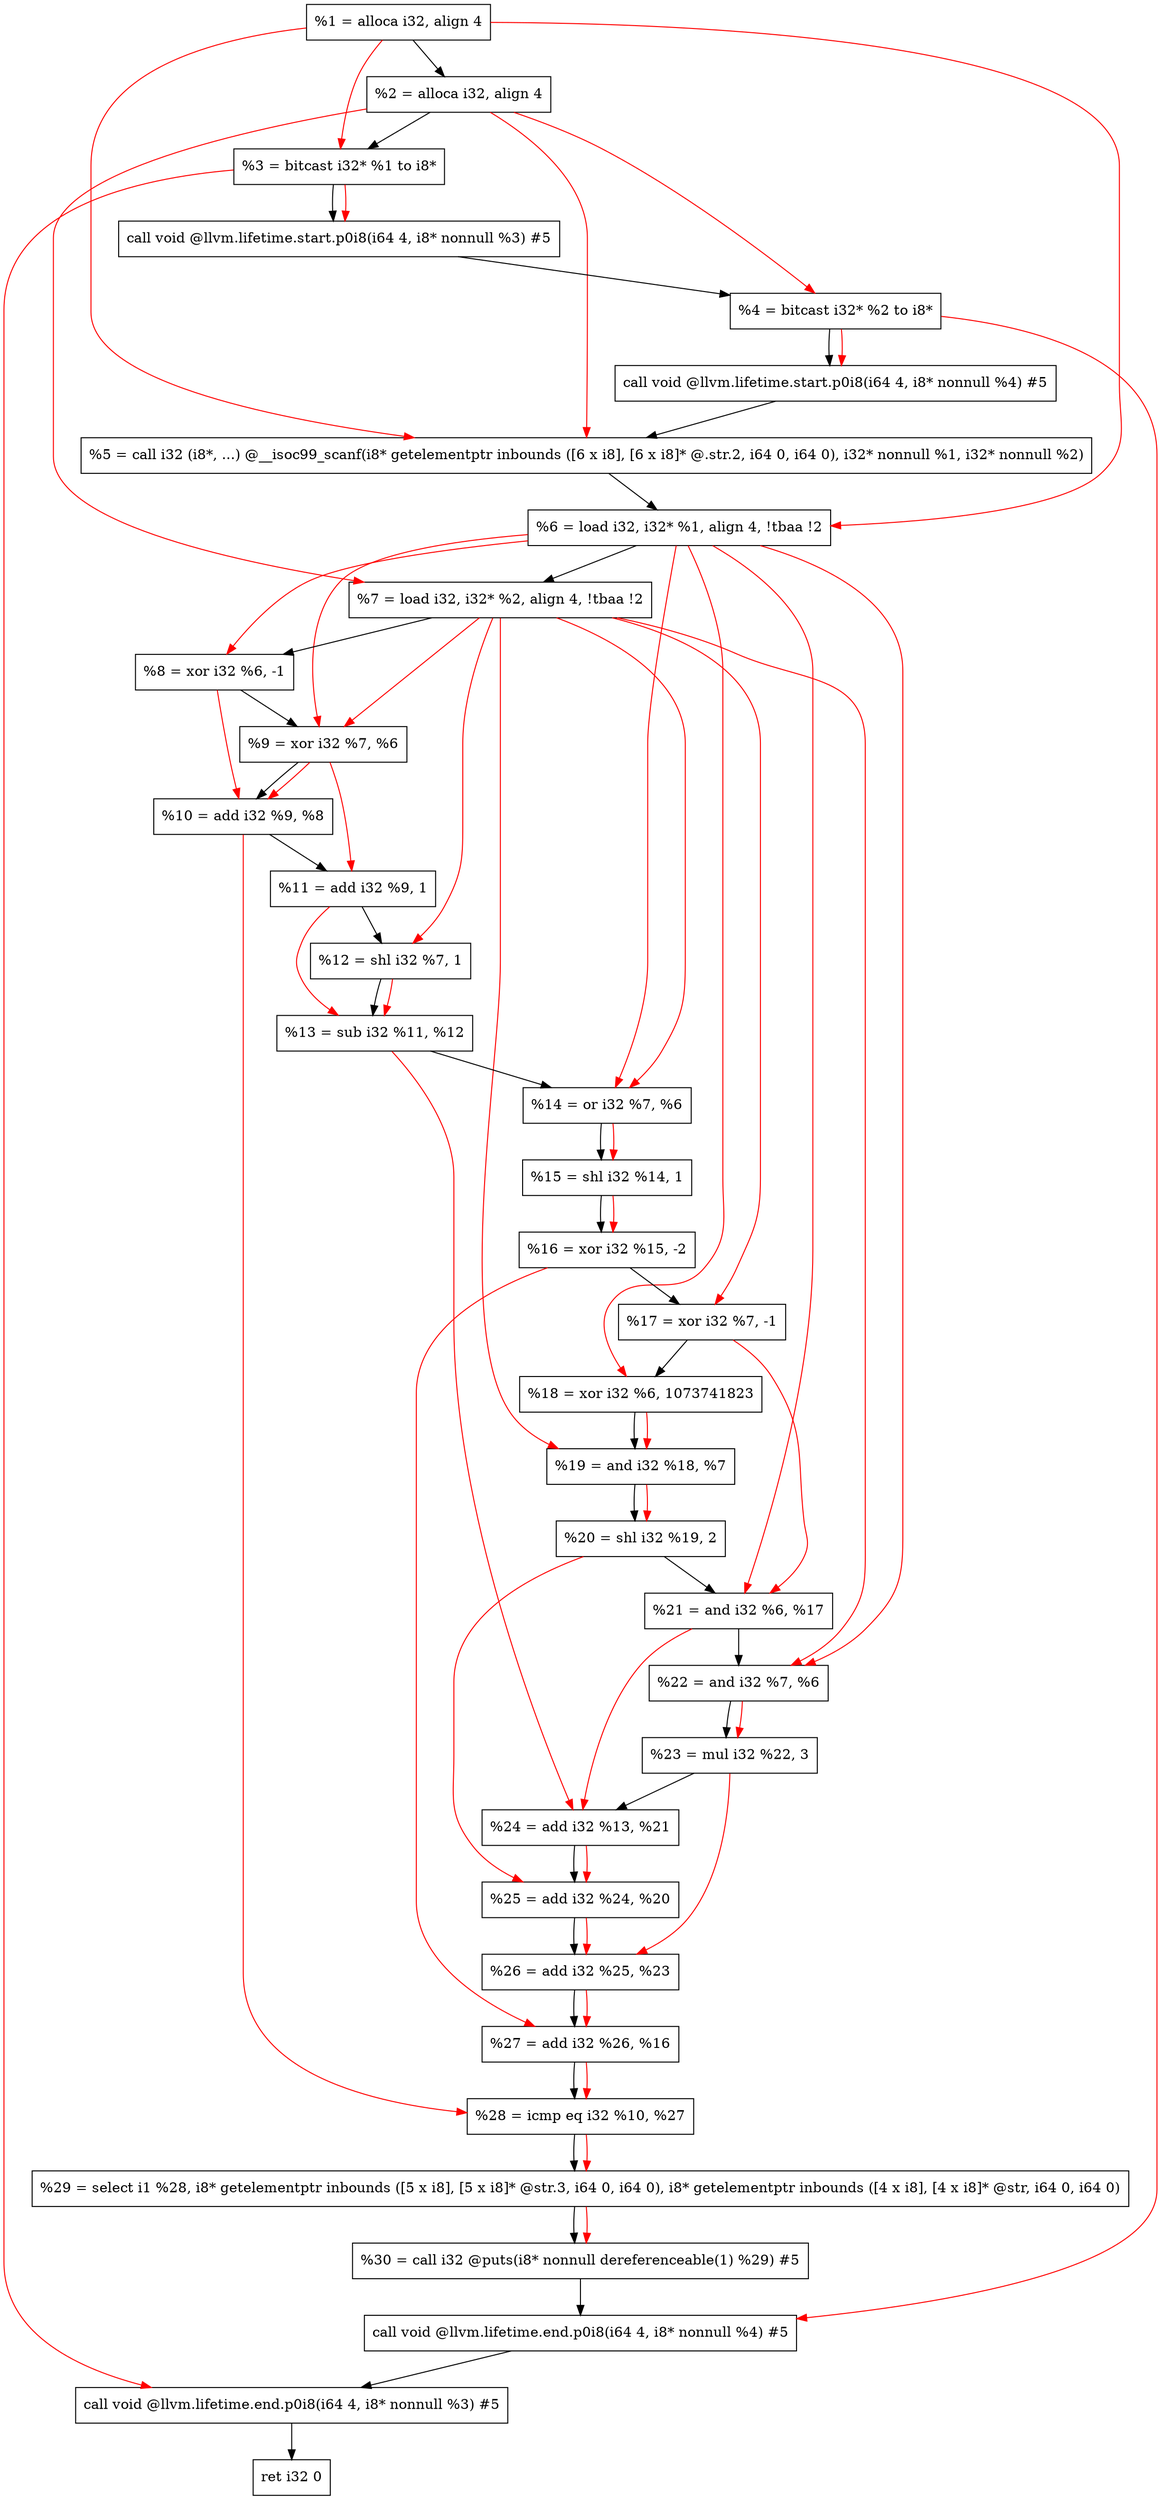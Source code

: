 digraph "DFG for'main' function" {
	Node0x1cc6b88[shape=record, label="  %1 = alloca i32, align 4"];
	Node0x1cc6c08[shape=record, label="  %2 = alloca i32, align 4"];
	Node0x1cc6c98[shape=record, label="  %3 = bitcast i32* %1 to i8*"];
	Node0x1cc70f8[shape=record, label="  call void @llvm.lifetime.start.p0i8(i64 4, i8* nonnull %3) #5"];
	Node0x1cc71d8[shape=record, label="  %4 = bitcast i32* %2 to i8*"];
	Node0x1cc72f8[shape=record, label="  call void @llvm.lifetime.start.p0i8(i64 4, i8* nonnull %4) #5"];
	Node0x1cc7530[shape=record, label="  %5 = call i32 (i8*, ...) @__isoc99_scanf(i8* getelementptr inbounds ([6 x i8], [6 x i8]* @.str.2, i64 0, i64 0), i32* nonnull %1, i32* nonnull %2)"];
	Node0x1cc75e8[shape=record, label="  %6 = load i32, i32* %1, align 4, !tbaa !2"];
	Node0x1cc8558[shape=record, label="  %7 = load i32, i32* %2, align 4, !tbaa !2"];
	Node0x1cc8be0[shape=record, label="  %8 = xor i32 %6, -1"];
	Node0x1cc8c50[shape=record, label="  %9 = xor i32 %7, %6"];
	Node0x1cc8cc0[shape=record, label="  %10 = add i32 %9, %8"];
	Node0x1cc8d30[shape=record, label="  %11 = add i32 %9, 1"];
	Node0x1cc8da0[shape=record, label="  %12 = shl i32 %7, 1"];
	Node0x1cc8e10[shape=record, label="  %13 = sub i32 %11, %12"];
	Node0x1cc8e80[shape=record, label="  %14 = or i32 %7, %6"];
	Node0x1cc8ef0[shape=record, label="  %15 = shl i32 %14, 1"];
	Node0x1cc8f60[shape=record, label="  %16 = xor i32 %15, -2"];
	Node0x1cc8fd0[shape=record, label="  %17 = xor i32 %7, -1"];
	Node0x1cc9040[shape=record, label="  %18 = xor i32 %6, 1073741823"];
	Node0x1cc90b0[shape=record, label="  %19 = and i32 %18, %7"];
	Node0x1cc9120[shape=record, label="  %20 = shl i32 %19, 2"];
	Node0x1cc9190[shape=record, label="  %21 = and i32 %6, %17"];
	Node0x1cc9200[shape=record, label="  %22 = and i32 %7, %6"];
	Node0x1cc9270[shape=record, label="  %23 = mul i32 %22, 3"];
	Node0x1cc92e0[shape=record, label="  %24 = add i32 %13, %21"];
	Node0x1cc9350[shape=record, label="  %25 = add i32 %24, %20"];
	Node0x1cc93c0[shape=record, label="  %26 = add i32 %25, %23"];
	Node0x1cc9430[shape=record, label="  %27 = add i32 %26, %16"];
	Node0x1cc94a0[shape=record, label="  %28 = icmp eq i32 %10, %27"];
	Node0x1c679d8[shape=record, label="  %29 = select i1 %28, i8* getelementptr inbounds ([5 x i8], [5 x i8]* @str.3, i64 0, i64 0), i8* getelementptr inbounds ([4 x i8], [4 x i8]* @str, i64 0, i64 0)"];
	Node0x1cc9530[shape=record, label="  %30 = call i32 @puts(i8* nonnull dereferenceable(1) %29) #5"];
	Node0x1cc9788[shape=record, label="  call void @llvm.lifetime.end.p0i8(i64 4, i8* nonnull %4) #5"];
	Node0x1cc98e8[shape=record, label="  call void @llvm.lifetime.end.p0i8(i64 4, i8* nonnull %3) #5"];
	Node0x1cc99a8[shape=record, label="  ret i32 0"];
	Node0x1cc6b88 -> Node0x1cc6c08;
	Node0x1cc6c08 -> Node0x1cc6c98;
	Node0x1cc6c98 -> Node0x1cc70f8;
	Node0x1cc70f8 -> Node0x1cc71d8;
	Node0x1cc71d8 -> Node0x1cc72f8;
	Node0x1cc72f8 -> Node0x1cc7530;
	Node0x1cc7530 -> Node0x1cc75e8;
	Node0x1cc75e8 -> Node0x1cc8558;
	Node0x1cc8558 -> Node0x1cc8be0;
	Node0x1cc8be0 -> Node0x1cc8c50;
	Node0x1cc8c50 -> Node0x1cc8cc0;
	Node0x1cc8cc0 -> Node0x1cc8d30;
	Node0x1cc8d30 -> Node0x1cc8da0;
	Node0x1cc8da0 -> Node0x1cc8e10;
	Node0x1cc8e10 -> Node0x1cc8e80;
	Node0x1cc8e80 -> Node0x1cc8ef0;
	Node0x1cc8ef0 -> Node0x1cc8f60;
	Node0x1cc8f60 -> Node0x1cc8fd0;
	Node0x1cc8fd0 -> Node0x1cc9040;
	Node0x1cc9040 -> Node0x1cc90b0;
	Node0x1cc90b0 -> Node0x1cc9120;
	Node0x1cc9120 -> Node0x1cc9190;
	Node0x1cc9190 -> Node0x1cc9200;
	Node0x1cc9200 -> Node0x1cc9270;
	Node0x1cc9270 -> Node0x1cc92e0;
	Node0x1cc92e0 -> Node0x1cc9350;
	Node0x1cc9350 -> Node0x1cc93c0;
	Node0x1cc93c0 -> Node0x1cc9430;
	Node0x1cc9430 -> Node0x1cc94a0;
	Node0x1cc94a0 -> Node0x1c679d8;
	Node0x1c679d8 -> Node0x1cc9530;
	Node0x1cc9530 -> Node0x1cc9788;
	Node0x1cc9788 -> Node0x1cc98e8;
	Node0x1cc98e8 -> Node0x1cc99a8;
edge [color=red]
	Node0x1cc6b88 -> Node0x1cc6c98;
	Node0x1cc6c98 -> Node0x1cc70f8;
	Node0x1cc6c08 -> Node0x1cc71d8;
	Node0x1cc71d8 -> Node0x1cc72f8;
	Node0x1cc6b88 -> Node0x1cc7530;
	Node0x1cc6c08 -> Node0x1cc7530;
	Node0x1cc6b88 -> Node0x1cc75e8;
	Node0x1cc6c08 -> Node0x1cc8558;
	Node0x1cc75e8 -> Node0x1cc8be0;
	Node0x1cc8558 -> Node0x1cc8c50;
	Node0x1cc75e8 -> Node0x1cc8c50;
	Node0x1cc8c50 -> Node0x1cc8cc0;
	Node0x1cc8be0 -> Node0x1cc8cc0;
	Node0x1cc8c50 -> Node0x1cc8d30;
	Node0x1cc8558 -> Node0x1cc8da0;
	Node0x1cc8d30 -> Node0x1cc8e10;
	Node0x1cc8da0 -> Node0x1cc8e10;
	Node0x1cc8558 -> Node0x1cc8e80;
	Node0x1cc75e8 -> Node0x1cc8e80;
	Node0x1cc8e80 -> Node0x1cc8ef0;
	Node0x1cc8ef0 -> Node0x1cc8f60;
	Node0x1cc8558 -> Node0x1cc8fd0;
	Node0x1cc75e8 -> Node0x1cc9040;
	Node0x1cc9040 -> Node0x1cc90b0;
	Node0x1cc8558 -> Node0x1cc90b0;
	Node0x1cc90b0 -> Node0x1cc9120;
	Node0x1cc75e8 -> Node0x1cc9190;
	Node0x1cc8fd0 -> Node0x1cc9190;
	Node0x1cc8558 -> Node0x1cc9200;
	Node0x1cc75e8 -> Node0x1cc9200;
	Node0x1cc9200 -> Node0x1cc9270;
	Node0x1cc8e10 -> Node0x1cc92e0;
	Node0x1cc9190 -> Node0x1cc92e0;
	Node0x1cc92e0 -> Node0x1cc9350;
	Node0x1cc9120 -> Node0x1cc9350;
	Node0x1cc9350 -> Node0x1cc93c0;
	Node0x1cc9270 -> Node0x1cc93c0;
	Node0x1cc93c0 -> Node0x1cc9430;
	Node0x1cc8f60 -> Node0x1cc9430;
	Node0x1cc8cc0 -> Node0x1cc94a0;
	Node0x1cc9430 -> Node0x1cc94a0;
	Node0x1cc94a0 -> Node0x1c679d8;
	Node0x1c679d8 -> Node0x1cc9530;
	Node0x1cc71d8 -> Node0x1cc9788;
	Node0x1cc6c98 -> Node0x1cc98e8;
}
